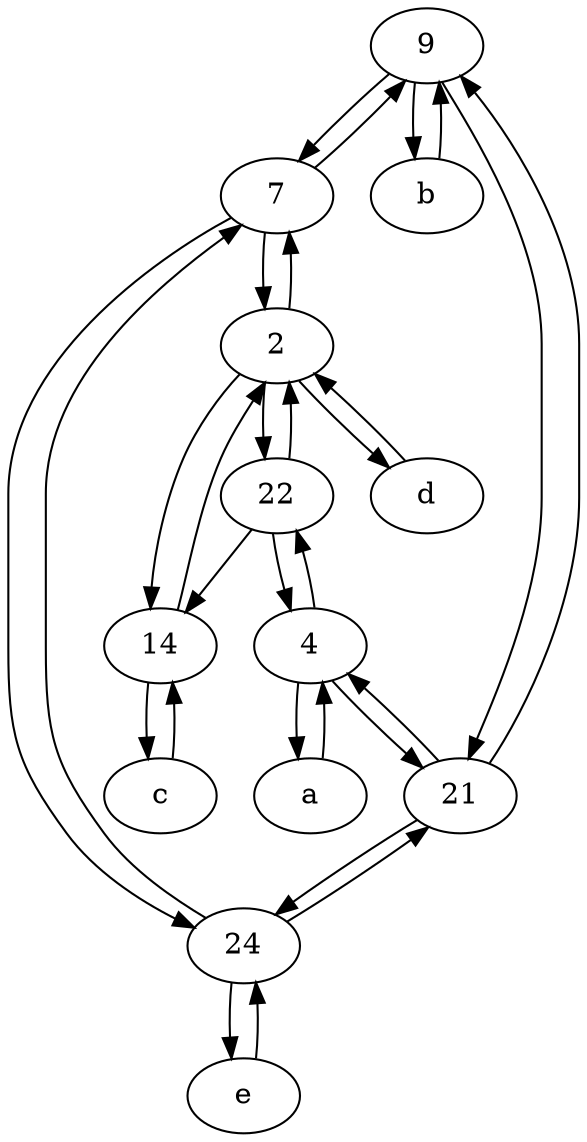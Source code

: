 digraph  {
	9;
	7;
	b [pos="50,20!"];
	c [pos="20,10!"];
	14;
	24;
	22;
	d [pos="20,30!"];
	2;
	e [pos="30,50!"];
	21;
	4;
	a [pos="40,10!"];
	22 -> 14;
	22 -> 4;
	24 -> 21;
	21 -> 9;
	2 -> 22;
	e -> 24;
	21 -> 4;
	4 -> a;
	a -> 4;
	2 -> 14;
	c -> 14;
	14 -> c;
	9 -> b;
	d -> 2;
	b -> 9;
	21 -> 24;
	7 -> 2;
	9 -> 21;
	4 -> 22;
	4 -> 21;
	24 -> e;
	24 -> 7;
	9 -> 7;
	7 -> 9;
	7 -> 24;
	14 -> 2;
	2 -> d;
	2 -> 7;
	22 -> 2;

	}